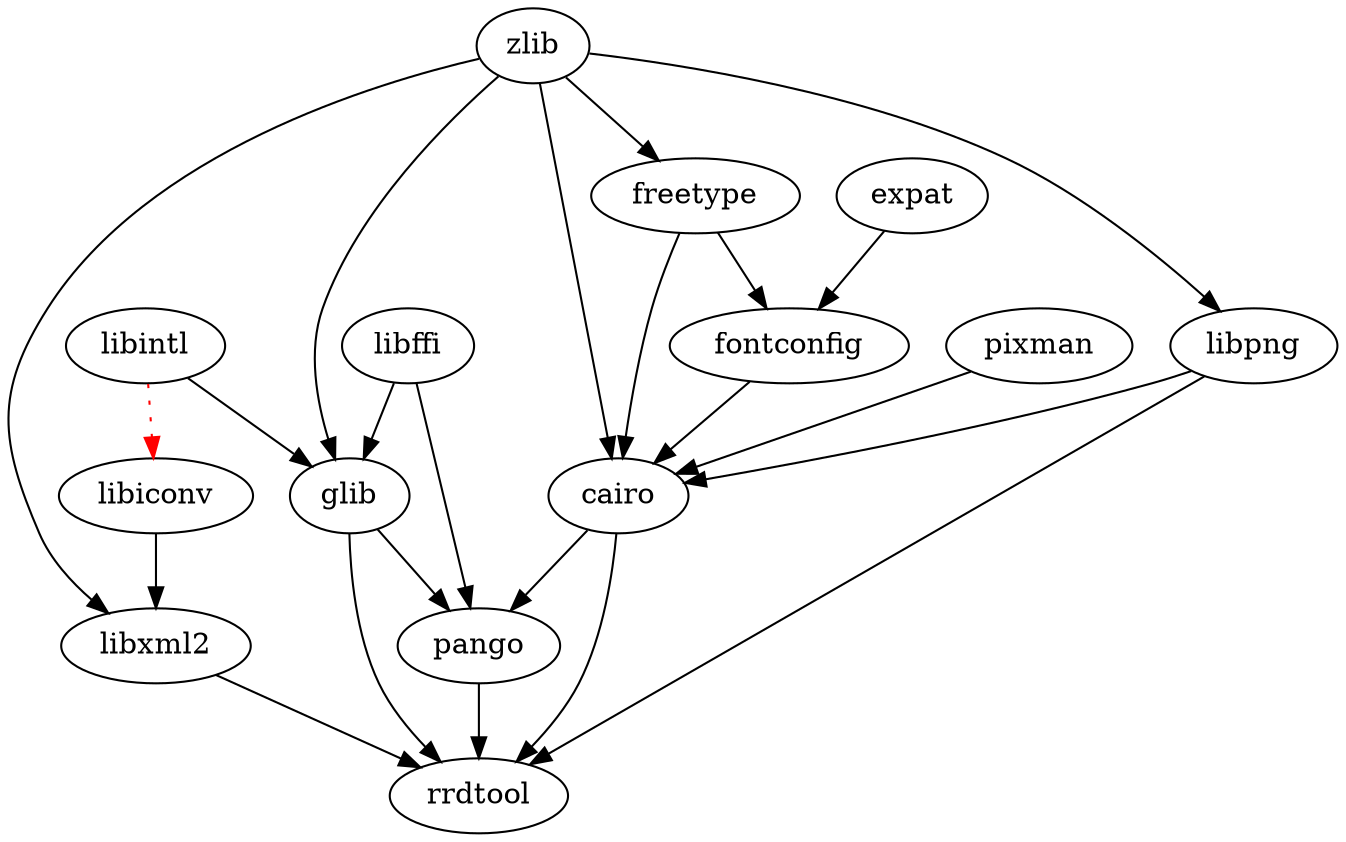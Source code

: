 /*
    dot build-rrdtool.dot -T pdf -o build-rrdtool.pdf
    dot build-rrdtool.dot -T svg -o build-rrdtool.svg
 */
digraph "rrdtool dependency graph" {
    zlib -> libpng;
    zlib -> freetype;
    libintl -> libiconv [color=red, style=dotted];

    libiconv -> libxml2;
    zlib -> libxml2;

    zlib -> glib;
    libffi -> glib;
    libintl -> glib;

    expat -> fontconfig;
    freetype -> fontconfig;

    fontconfig -> cairo;
    freetype -> cairo;
    libpng -> cairo;
    pixman -> cairo;
    zlib -> cairo;

    cairo -> pango;
    libffi -> pango;
    glib -> pango;
    
    cairo -> rrdtool;
    pango -> rrdtool;
    glib -> rrdtool;
    libpng -> rrdtool;
    libxml2 -> rrdtool;
}
